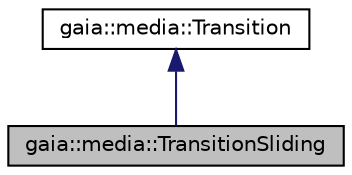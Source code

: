 digraph G
{
  edge [fontname="Helvetica",fontsize="10",labelfontname="Helvetica",labelfontsize="10"];
  node [fontname="Helvetica",fontsize="10",shape=record];
  Node1 [label="gaia::media::TransitionSliding",height=0.2,width=0.4,color="black", fillcolor="grey75", style="filled" fontcolor="black"];
  Node2 -> Node1 [dir=back,color="midnightblue",fontsize="10",style="solid",fontname="Helvetica"];
  Node2 [label="gaia::media::Transition",height=0.2,width=0.4,color="black", fillcolor="white", style="filled",URL="$d0/df0/classgaia_1_1media_1_1_transition.html",tooltip="This class is super class for all transitions."];
}
